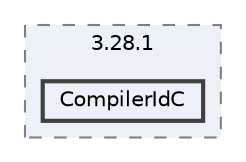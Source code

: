 digraph "statki.bak/build/CMakeFiles/3.28.1/CompilerIdC"
{
 // LATEX_PDF_SIZE
  bgcolor="transparent";
  edge [fontname=Helvetica,fontsize=10,labelfontname=Helvetica,labelfontsize=10];
  node [fontname=Helvetica,fontsize=10,shape=box,height=0.2,width=0.4];
  compound=true
  subgraph clusterdir_ad3a12dfe7aa65eaf1ddf4969a4f076f {
    graph [ bgcolor="#edf0f7", pencolor="grey50", label="3.28.1", fontname=Helvetica,fontsize=10 style="filled,dashed", URL="dir_ad3a12dfe7aa65eaf1ddf4969a4f076f.html",tooltip=""]
  dir_cbaa35bdc31b73661506a21aa778e985 [label="CompilerIdC", fillcolor="#edf0f7", color="grey25", style="filled,bold", URL="dir_cbaa35bdc31b73661506a21aa778e985.html",tooltip=""];
  }
}
